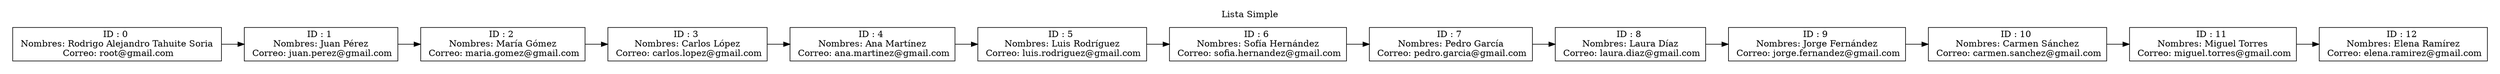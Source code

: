digraph {
	node[shape=record];
	graph[pencolor=transparent];
	rankdir=LR;
	subgraph cluster_0{
		label = "Lista Simple";
			n0 [label = "{ID : 0 \n Nombres: Rodrigo Alejandro Tahuite Soria \n Correo: root@gmail.com}"];
			n1 [label = "{ID : 1 \n Nombres: Juan Pérez \n Correo: juan.perez@gmail.com}"];
			n2 [label = "{ID : 2 \n Nombres: María Gómez \n Correo: maria.gomez@gmail.com}"];
			n3 [label = "{ID : 3 \n Nombres: Carlos López \n Correo: carlos.lopez@gmail.com}"];
			n4 [label = "{ID : 4 \n Nombres: Ana Martínez \n Correo: ana.martinez@gmail.com}"];
			n5 [label = "{ID : 5 \n Nombres: Luis Rodríguez \n Correo: luis.rodriguez@gmail.com}"];
			n6 [label = "{ID : 6 \n Nombres: Sofía Hernández \n Correo: sofia.hernandez@gmail.com}"];
			n7 [label = "{ID : 7 \n Nombres: Pedro García \n Correo: pedro.garcia@gmail.com}"];
			n8 [label = "{ID : 8 \n Nombres: Laura Díaz \n Correo: laura.diaz@gmail.com}"];
			n9 [label = "{ID : 9 \n Nombres: Jorge Fernández \n Correo: jorge.fernandez@gmail.com}"];
			n10 [label = "{ID : 10 \n Nombres: Carmen Sánchez \n Correo: carmen.sanchez@gmail.com}"];
			n11 [label = "{ID : 11 \n Nombres: Miguel Torres \n Correo: miguel.torres@gmail.com}"];
			n12 [label = "{ID : 12 \n Nombres: Elena Ramírez \n Correo: elena.ramirez@gmail.com}"];
			n0 -> n1;
			n1 -> n2;
			n2 -> n3;
			n3 -> n4;
			n4 -> n5;
			n5 -> n6;
			n6 -> n7;
			n7 -> n8;
			n8 -> n9;
			n9 -> n10;
			n10 -> n11;
			n11 -> n12;
		}
}
